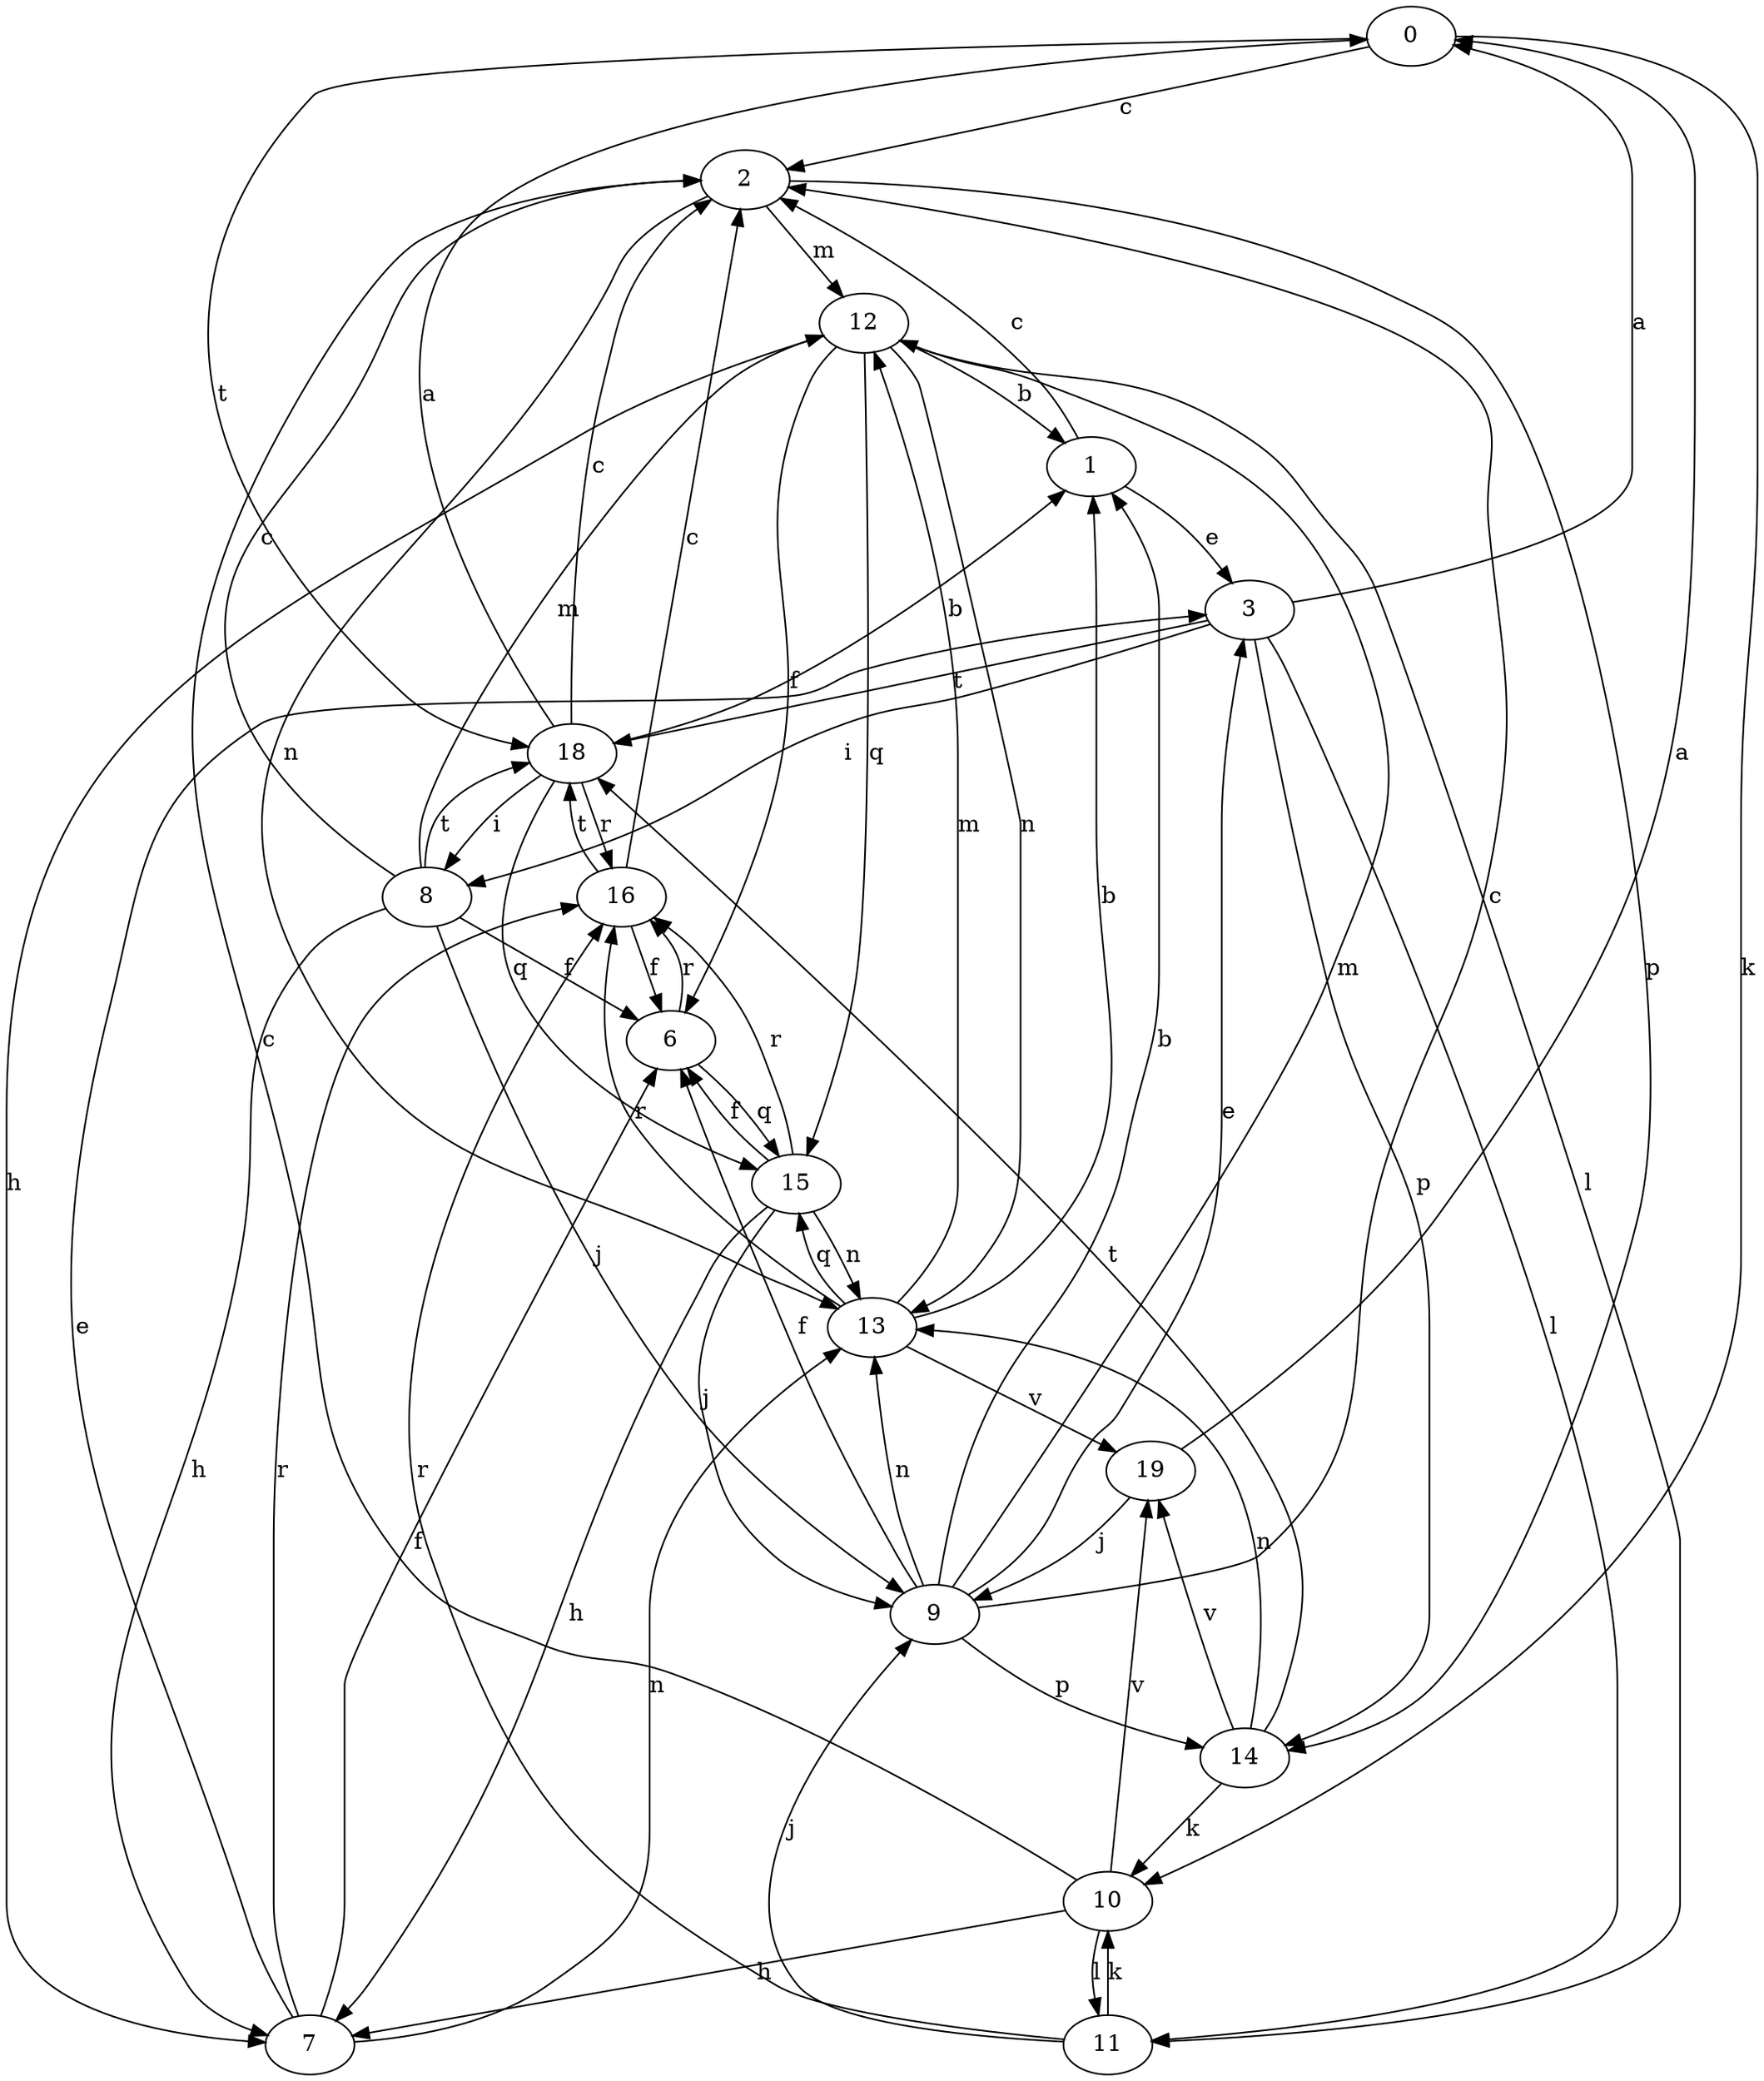 strict digraph  {
0;
1;
2;
3;
6;
7;
8;
9;
10;
11;
12;
13;
14;
15;
16;
18;
19;
0 -> 2  [label=c];
0 -> 10  [label=k];
0 -> 18  [label=t];
1 -> 2  [label=c];
1 -> 3  [label=e];
2 -> 12  [label=m];
2 -> 13  [label=n];
2 -> 14  [label=p];
3 -> 0  [label=a];
3 -> 8  [label=i];
3 -> 11  [label=l];
3 -> 14  [label=p];
3 -> 18  [label=t];
6 -> 15  [label=q];
6 -> 16  [label=r];
7 -> 3  [label=e];
7 -> 6  [label=f];
7 -> 13  [label=n];
7 -> 16  [label=r];
8 -> 2  [label=c];
8 -> 6  [label=f];
8 -> 7  [label=h];
8 -> 9  [label=j];
8 -> 12  [label=m];
8 -> 18  [label=t];
9 -> 1  [label=b];
9 -> 2  [label=c];
9 -> 3  [label=e];
9 -> 6  [label=f];
9 -> 12  [label=m];
9 -> 13  [label=n];
9 -> 14  [label=p];
10 -> 2  [label=c];
10 -> 7  [label=h];
10 -> 11  [label=l];
10 -> 19  [label=v];
11 -> 9  [label=j];
11 -> 10  [label=k];
11 -> 16  [label=r];
12 -> 1  [label=b];
12 -> 6  [label=f];
12 -> 7  [label=h];
12 -> 11  [label=l];
12 -> 13  [label=n];
12 -> 15  [label=q];
13 -> 1  [label=b];
13 -> 12  [label=m];
13 -> 15  [label=q];
13 -> 16  [label=r];
13 -> 19  [label=v];
14 -> 10  [label=k];
14 -> 13  [label=n];
14 -> 18  [label=t];
14 -> 19  [label=v];
15 -> 6  [label=f];
15 -> 7  [label=h];
15 -> 9  [label=j];
15 -> 13  [label=n];
15 -> 16  [label=r];
16 -> 2  [label=c];
16 -> 6  [label=f];
16 -> 18  [label=t];
18 -> 0  [label=a];
18 -> 1  [label=b];
18 -> 2  [label=c];
18 -> 8  [label=i];
18 -> 15  [label=q];
18 -> 16  [label=r];
19 -> 0  [label=a];
19 -> 9  [label=j];
}

